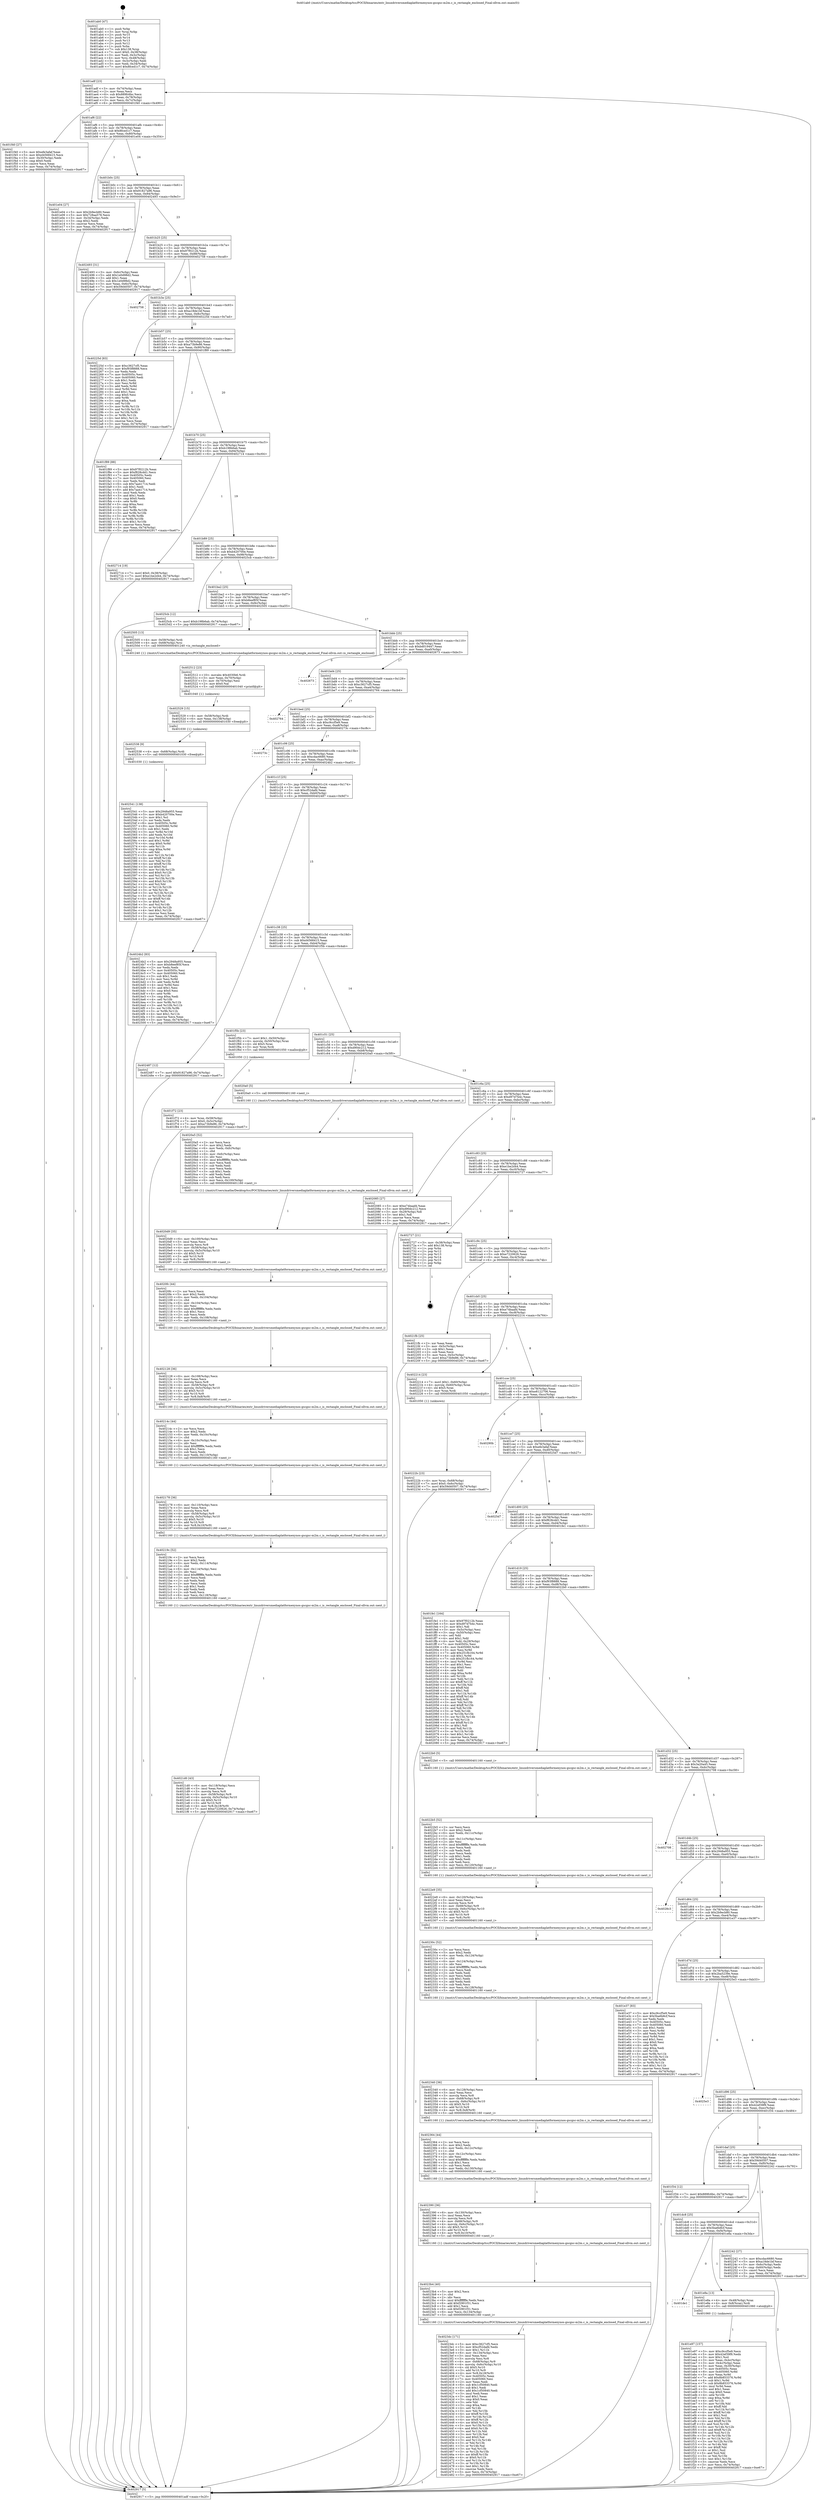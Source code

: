 digraph "0x401ab0" {
  label = "0x401ab0 (/mnt/c/Users/mathe/Desktop/tcc/POCII/binaries/extr_linuxdriversmediaplatformexynos-gscgsc-m2m.c_is_rectangle_enclosed_Final-ollvm.out::main(0))"
  labelloc = "t"
  node[shape=record]

  Entry [label="",width=0.3,height=0.3,shape=circle,fillcolor=black,style=filled]
  "0x401adf" [label="{
     0x401adf [23]\l
     | [instrs]\l
     &nbsp;&nbsp;0x401adf \<+3\>: mov -0x74(%rbp),%eax\l
     &nbsp;&nbsp;0x401ae2 \<+2\>: mov %eax,%ecx\l
     &nbsp;&nbsp;0x401ae4 \<+6\>: sub $0x889fc6bc,%ecx\l
     &nbsp;&nbsp;0x401aea \<+3\>: mov %eax,-0x78(%rbp)\l
     &nbsp;&nbsp;0x401aed \<+3\>: mov %ecx,-0x7c(%rbp)\l
     &nbsp;&nbsp;0x401af0 \<+6\>: je 0000000000401f40 \<main+0x490\>\l
  }"]
  "0x401f40" [label="{
     0x401f40 [27]\l
     | [instrs]\l
     &nbsp;&nbsp;0x401f40 \<+5\>: mov $0xefe3afaf,%eax\l
     &nbsp;&nbsp;0x401f45 \<+5\>: mov $0xd4568415,%ecx\l
     &nbsp;&nbsp;0x401f4a \<+3\>: mov -0x30(%rbp),%edx\l
     &nbsp;&nbsp;0x401f4d \<+3\>: cmp $0x0,%edx\l
     &nbsp;&nbsp;0x401f50 \<+3\>: cmove %ecx,%eax\l
     &nbsp;&nbsp;0x401f53 \<+3\>: mov %eax,-0x74(%rbp)\l
     &nbsp;&nbsp;0x401f56 \<+5\>: jmp 0000000000402917 \<main+0xe67\>\l
  }"]
  "0x401af6" [label="{
     0x401af6 [22]\l
     | [instrs]\l
     &nbsp;&nbsp;0x401af6 \<+5\>: jmp 0000000000401afb \<main+0x4b\>\l
     &nbsp;&nbsp;0x401afb \<+3\>: mov -0x78(%rbp),%eax\l
     &nbsp;&nbsp;0x401afe \<+5\>: sub $0x8fced1c7,%eax\l
     &nbsp;&nbsp;0x401b03 \<+3\>: mov %eax,-0x80(%rbp)\l
     &nbsp;&nbsp;0x401b06 \<+6\>: je 0000000000401e04 \<main+0x354\>\l
  }"]
  Exit [label="",width=0.3,height=0.3,shape=circle,fillcolor=black,style=filled,peripheries=2]
  "0x401e04" [label="{
     0x401e04 [27]\l
     | [instrs]\l
     &nbsp;&nbsp;0x401e04 \<+5\>: mov $0x2b9ecb80,%eax\l
     &nbsp;&nbsp;0x401e09 \<+5\>: mov $0x728aa578,%ecx\l
     &nbsp;&nbsp;0x401e0e \<+3\>: mov -0x34(%rbp),%edx\l
     &nbsp;&nbsp;0x401e11 \<+3\>: cmp $0x2,%edx\l
     &nbsp;&nbsp;0x401e14 \<+3\>: cmovne %ecx,%eax\l
     &nbsp;&nbsp;0x401e17 \<+3\>: mov %eax,-0x74(%rbp)\l
     &nbsp;&nbsp;0x401e1a \<+5\>: jmp 0000000000402917 \<main+0xe67\>\l
  }"]
  "0x401b0c" [label="{
     0x401b0c [25]\l
     | [instrs]\l
     &nbsp;&nbsp;0x401b0c \<+5\>: jmp 0000000000401b11 \<main+0x61\>\l
     &nbsp;&nbsp;0x401b11 \<+3\>: mov -0x78(%rbp),%eax\l
     &nbsp;&nbsp;0x401b14 \<+5\>: sub $0x91827a96,%eax\l
     &nbsp;&nbsp;0x401b19 \<+6\>: mov %eax,-0x84(%rbp)\l
     &nbsp;&nbsp;0x401b1f \<+6\>: je 0000000000402493 \<main+0x9e3\>\l
  }"]
  "0x402917" [label="{
     0x402917 [5]\l
     | [instrs]\l
     &nbsp;&nbsp;0x402917 \<+5\>: jmp 0000000000401adf \<main+0x2f\>\l
  }"]
  "0x401ab0" [label="{
     0x401ab0 [47]\l
     | [instrs]\l
     &nbsp;&nbsp;0x401ab0 \<+1\>: push %rbp\l
     &nbsp;&nbsp;0x401ab1 \<+3\>: mov %rsp,%rbp\l
     &nbsp;&nbsp;0x401ab4 \<+2\>: push %r15\l
     &nbsp;&nbsp;0x401ab6 \<+2\>: push %r14\l
     &nbsp;&nbsp;0x401ab8 \<+2\>: push %r13\l
     &nbsp;&nbsp;0x401aba \<+2\>: push %r12\l
     &nbsp;&nbsp;0x401abc \<+1\>: push %rbx\l
     &nbsp;&nbsp;0x401abd \<+7\>: sub $0x138,%rsp\l
     &nbsp;&nbsp;0x401ac4 \<+7\>: movl $0x0,-0x38(%rbp)\l
     &nbsp;&nbsp;0x401acb \<+3\>: mov %edi,-0x3c(%rbp)\l
     &nbsp;&nbsp;0x401ace \<+4\>: mov %rsi,-0x48(%rbp)\l
     &nbsp;&nbsp;0x401ad2 \<+3\>: mov -0x3c(%rbp),%edi\l
     &nbsp;&nbsp;0x401ad5 \<+3\>: mov %edi,-0x34(%rbp)\l
     &nbsp;&nbsp;0x401ad8 \<+7\>: movl $0x8fced1c7,-0x74(%rbp)\l
  }"]
  "0x402541" [label="{
     0x402541 [138]\l
     | [instrs]\l
     &nbsp;&nbsp;0x402541 \<+5\>: mov $0x2948a955,%eax\l
     &nbsp;&nbsp;0x402546 \<+5\>: mov $0xb420700e,%esi\l
     &nbsp;&nbsp;0x40254b \<+2\>: mov $0x1,%cl\l
     &nbsp;&nbsp;0x40254d \<+2\>: xor %edx,%edx\l
     &nbsp;&nbsp;0x40254f \<+8\>: mov 0x40505c,%r8d\l
     &nbsp;&nbsp;0x402557 \<+8\>: mov 0x405060,%r9d\l
     &nbsp;&nbsp;0x40255f \<+3\>: sub $0x1,%edx\l
     &nbsp;&nbsp;0x402562 \<+3\>: mov %r8d,%r10d\l
     &nbsp;&nbsp;0x402565 \<+3\>: add %edx,%r10d\l
     &nbsp;&nbsp;0x402568 \<+4\>: imul %r10d,%r8d\l
     &nbsp;&nbsp;0x40256c \<+4\>: and $0x1,%r8d\l
     &nbsp;&nbsp;0x402570 \<+4\>: cmp $0x0,%r8d\l
     &nbsp;&nbsp;0x402574 \<+4\>: sete %r11b\l
     &nbsp;&nbsp;0x402578 \<+4\>: cmp $0xa,%r9d\l
     &nbsp;&nbsp;0x40257c \<+3\>: setl %bl\l
     &nbsp;&nbsp;0x40257f \<+3\>: mov %r11b,%r14b\l
     &nbsp;&nbsp;0x402582 \<+4\>: xor $0xff,%r14b\l
     &nbsp;&nbsp;0x402586 \<+3\>: mov %bl,%r15b\l
     &nbsp;&nbsp;0x402589 \<+4\>: xor $0xff,%r15b\l
     &nbsp;&nbsp;0x40258d \<+3\>: xor $0x0,%cl\l
     &nbsp;&nbsp;0x402590 \<+3\>: mov %r14b,%r12b\l
     &nbsp;&nbsp;0x402593 \<+4\>: and $0x0,%r12b\l
     &nbsp;&nbsp;0x402597 \<+3\>: and %cl,%r11b\l
     &nbsp;&nbsp;0x40259a \<+3\>: mov %r15b,%r13b\l
     &nbsp;&nbsp;0x40259d \<+4\>: and $0x0,%r13b\l
     &nbsp;&nbsp;0x4025a1 \<+2\>: and %cl,%bl\l
     &nbsp;&nbsp;0x4025a3 \<+3\>: or %r11b,%r12b\l
     &nbsp;&nbsp;0x4025a6 \<+3\>: or %bl,%r13b\l
     &nbsp;&nbsp;0x4025a9 \<+3\>: xor %r13b,%r12b\l
     &nbsp;&nbsp;0x4025ac \<+3\>: or %r15b,%r14b\l
     &nbsp;&nbsp;0x4025af \<+4\>: xor $0xff,%r14b\l
     &nbsp;&nbsp;0x4025b3 \<+3\>: or $0x0,%cl\l
     &nbsp;&nbsp;0x4025b6 \<+3\>: and %cl,%r14b\l
     &nbsp;&nbsp;0x4025b9 \<+3\>: or %r14b,%r12b\l
     &nbsp;&nbsp;0x4025bc \<+4\>: test $0x1,%r12b\l
     &nbsp;&nbsp;0x4025c0 \<+3\>: cmovne %esi,%eax\l
     &nbsp;&nbsp;0x4025c3 \<+3\>: mov %eax,-0x74(%rbp)\l
     &nbsp;&nbsp;0x4025c6 \<+5\>: jmp 0000000000402917 \<main+0xe67\>\l
  }"]
  "0x402493" [label="{
     0x402493 [31]\l
     | [instrs]\l
     &nbsp;&nbsp;0x402493 \<+3\>: mov -0x6c(%rbp),%eax\l
     &nbsp;&nbsp;0x402496 \<+5\>: add $0x1e0d98d2,%eax\l
     &nbsp;&nbsp;0x40249b \<+3\>: add $0x1,%eax\l
     &nbsp;&nbsp;0x40249e \<+5\>: sub $0x1e0d98d2,%eax\l
     &nbsp;&nbsp;0x4024a3 \<+3\>: mov %eax,-0x6c(%rbp)\l
     &nbsp;&nbsp;0x4024a6 \<+7\>: movl $0x59d40507,-0x74(%rbp)\l
     &nbsp;&nbsp;0x4024ad \<+5\>: jmp 0000000000402917 \<main+0xe67\>\l
  }"]
  "0x401b25" [label="{
     0x401b25 [25]\l
     | [instrs]\l
     &nbsp;&nbsp;0x401b25 \<+5\>: jmp 0000000000401b2a \<main+0x7a\>\l
     &nbsp;&nbsp;0x401b2a \<+3\>: mov -0x78(%rbp),%eax\l
     &nbsp;&nbsp;0x401b2d \<+5\>: sub $0x97f0212b,%eax\l
     &nbsp;&nbsp;0x401b32 \<+6\>: mov %eax,-0x88(%rbp)\l
     &nbsp;&nbsp;0x401b38 \<+6\>: je 0000000000402758 \<main+0xca8\>\l
  }"]
  "0x402538" [label="{
     0x402538 [9]\l
     | [instrs]\l
     &nbsp;&nbsp;0x402538 \<+4\>: mov -0x68(%rbp),%rdi\l
     &nbsp;&nbsp;0x40253c \<+5\>: call 0000000000401030 \<free@plt\>\l
     | [calls]\l
     &nbsp;&nbsp;0x401030 \{1\} (unknown)\l
  }"]
  "0x402758" [label="{
     0x402758\l
  }", style=dashed]
  "0x401b3e" [label="{
     0x401b3e [25]\l
     | [instrs]\l
     &nbsp;&nbsp;0x401b3e \<+5\>: jmp 0000000000401b43 \<main+0x93\>\l
     &nbsp;&nbsp;0x401b43 \<+3\>: mov -0x78(%rbp),%eax\l
     &nbsp;&nbsp;0x401b46 \<+5\>: sub $0xa18de1bf,%eax\l
     &nbsp;&nbsp;0x401b4b \<+6\>: mov %eax,-0x8c(%rbp)\l
     &nbsp;&nbsp;0x401b51 \<+6\>: je 000000000040225d \<main+0x7ad\>\l
  }"]
  "0x402529" [label="{
     0x402529 [15]\l
     | [instrs]\l
     &nbsp;&nbsp;0x402529 \<+4\>: mov -0x58(%rbp),%rdi\l
     &nbsp;&nbsp;0x40252d \<+6\>: mov %eax,-0x138(%rbp)\l
     &nbsp;&nbsp;0x402533 \<+5\>: call 0000000000401030 \<free@plt\>\l
     | [calls]\l
     &nbsp;&nbsp;0x401030 \{1\} (unknown)\l
  }"]
  "0x40225d" [label="{
     0x40225d [83]\l
     | [instrs]\l
     &nbsp;&nbsp;0x40225d \<+5\>: mov $0xc3627cf5,%eax\l
     &nbsp;&nbsp;0x402262 \<+5\>: mov $0xf93f8888,%ecx\l
     &nbsp;&nbsp;0x402267 \<+2\>: xor %edx,%edx\l
     &nbsp;&nbsp;0x402269 \<+7\>: mov 0x40505c,%esi\l
     &nbsp;&nbsp;0x402270 \<+7\>: mov 0x405060,%edi\l
     &nbsp;&nbsp;0x402277 \<+3\>: sub $0x1,%edx\l
     &nbsp;&nbsp;0x40227a \<+3\>: mov %esi,%r8d\l
     &nbsp;&nbsp;0x40227d \<+3\>: add %edx,%r8d\l
     &nbsp;&nbsp;0x402280 \<+4\>: imul %r8d,%esi\l
     &nbsp;&nbsp;0x402284 \<+3\>: and $0x1,%esi\l
     &nbsp;&nbsp;0x402287 \<+3\>: cmp $0x0,%esi\l
     &nbsp;&nbsp;0x40228a \<+4\>: sete %r9b\l
     &nbsp;&nbsp;0x40228e \<+3\>: cmp $0xa,%edi\l
     &nbsp;&nbsp;0x402291 \<+4\>: setl %r10b\l
     &nbsp;&nbsp;0x402295 \<+3\>: mov %r9b,%r11b\l
     &nbsp;&nbsp;0x402298 \<+3\>: and %r10b,%r11b\l
     &nbsp;&nbsp;0x40229b \<+3\>: xor %r10b,%r9b\l
     &nbsp;&nbsp;0x40229e \<+3\>: or %r9b,%r11b\l
     &nbsp;&nbsp;0x4022a1 \<+4\>: test $0x1,%r11b\l
     &nbsp;&nbsp;0x4022a5 \<+3\>: cmovne %ecx,%eax\l
     &nbsp;&nbsp;0x4022a8 \<+3\>: mov %eax,-0x74(%rbp)\l
     &nbsp;&nbsp;0x4022ab \<+5\>: jmp 0000000000402917 \<main+0xe67\>\l
  }"]
  "0x401b57" [label="{
     0x401b57 [25]\l
     | [instrs]\l
     &nbsp;&nbsp;0x401b57 \<+5\>: jmp 0000000000401b5c \<main+0xac\>\l
     &nbsp;&nbsp;0x401b5c \<+3\>: mov -0x78(%rbp),%eax\l
     &nbsp;&nbsp;0x401b5f \<+5\>: sub $0xa73b9e86,%eax\l
     &nbsp;&nbsp;0x401b64 \<+6\>: mov %eax,-0x90(%rbp)\l
     &nbsp;&nbsp;0x401b6a \<+6\>: je 0000000000401f89 \<main+0x4d9\>\l
  }"]
  "0x402512" [label="{
     0x402512 [23]\l
     | [instrs]\l
     &nbsp;&nbsp;0x402512 \<+10\>: movabs $0x4030b6,%rdi\l
     &nbsp;&nbsp;0x40251c \<+3\>: mov %eax,-0x70(%rbp)\l
     &nbsp;&nbsp;0x40251f \<+3\>: mov -0x70(%rbp),%esi\l
     &nbsp;&nbsp;0x402522 \<+2\>: mov $0x0,%al\l
     &nbsp;&nbsp;0x402524 \<+5\>: call 0000000000401040 \<printf@plt\>\l
     | [calls]\l
     &nbsp;&nbsp;0x401040 \{1\} (unknown)\l
  }"]
  "0x401f89" [label="{
     0x401f89 [88]\l
     | [instrs]\l
     &nbsp;&nbsp;0x401f89 \<+5\>: mov $0x97f0212b,%eax\l
     &nbsp;&nbsp;0x401f8e \<+5\>: mov $0xf828cdd1,%ecx\l
     &nbsp;&nbsp;0x401f93 \<+7\>: mov 0x40505c,%edx\l
     &nbsp;&nbsp;0x401f9a \<+7\>: mov 0x405060,%esi\l
     &nbsp;&nbsp;0x401fa1 \<+2\>: mov %edx,%edi\l
     &nbsp;&nbsp;0x401fa3 \<+6\>: sub $0x7aa41714,%edi\l
     &nbsp;&nbsp;0x401fa9 \<+3\>: sub $0x1,%edi\l
     &nbsp;&nbsp;0x401fac \<+6\>: add $0x7aa41714,%edi\l
     &nbsp;&nbsp;0x401fb2 \<+3\>: imul %edi,%edx\l
     &nbsp;&nbsp;0x401fb5 \<+3\>: and $0x1,%edx\l
     &nbsp;&nbsp;0x401fb8 \<+3\>: cmp $0x0,%edx\l
     &nbsp;&nbsp;0x401fbb \<+4\>: sete %r8b\l
     &nbsp;&nbsp;0x401fbf \<+3\>: cmp $0xa,%esi\l
     &nbsp;&nbsp;0x401fc2 \<+4\>: setl %r9b\l
     &nbsp;&nbsp;0x401fc6 \<+3\>: mov %r8b,%r10b\l
     &nbsp;&nbsp;0x401fc9 \<+3\>: and %r9b,%r10b\l
     &nbsp;&nbsp;0x401fcc \<+3\>: xor %r9b,%r8b\l
     &nbsp;&nbsp;0x401fcf \<+3\>: or %r8b,%r10b\l
     &nbsp;&nbsp;0x401fd2 \<+4\>: test $0x1,%r10b\l
     &nbsp;&nbsp;0x401fd6 \<+3\>: cmovne %ecx,%eax\l
     &nbsp;&nbsp;0x401fd9 \<+3\>: mov %eax,-0x74(%rbp)\l
     &nbsp;&nbsp;0x401fdc \<+5\>: jmp 0000000000402917 \<main+0xe67\>\l
  }"]
  "0x401b70" [label="{
     0x401b70 [25]\l
     | [instrs]\l
     &nbsp;&nbsp;0x401b70 \<+5\>: jmp 0000000000401b75 \<main+0xc5\>\l
     &nbsp;&nbsp;0x401b75 \<+3\>: mov -0x78(%rbp),%eax\l
     &nbsp;&nbsp;0x401b78 \<+5\>: sub $0xb198b6ab,%eax\l
     &nbsp;&nbsp;0x401b7d \<+6\>: mov %eax,-0x94(%rbp)\l
     &nbsp;&nbsp;0x401b83 \<+6\>: je 0000000000402714 \<main+0xc64\>\l
  }"]
  "0x4023dc" [label="{
     0x4023dc [171]\l
     | [instrs]\l
     &nbsp;&nbsp;0x4023dc \<+5\>: mov $0xc3627cf5,%ecx\l
     &nbsp;&nbsp;0x4023e1 \<+5\>: mov $0xcf52dafd,%edx\l
     &nbsp;&nbsp;0x4023e6 \<+3\>: mov $0x1,%r11b\l
     &nbsp;&nbsp;0x4023e9 \<+6\>: mov -0x134(%rbp),%esi\l
     &nbsp;&nbsp;0x4023ef \<+3\>: imul %eax,%esi\l
     &nbsp;&nbsp;0x4023f2 \<+3\>: movslq %esi,%r8\l
     &nbsp;&nbsp;0x4023f5 \<+4\>: mov -0x68(%rbp),%r9\l
     &nbsp;&nbsp;0x4023f9 \<+4\>: movslq -0x6c(%rbp),%r10\l
     &nbsp;&nbsp;0x4023fd \<+4\>: shl $0x5,%r10\l
     &nbsp;&nbsp;0x402401 \<+3\>: add %r10,%r9\l
     &nbsp;&nbsp;0x402404 \<+4\>: mov %r8,0x18(%r9)\l
     &nbsp;&nbsp;0x402408 \<+7\>: mov 0x40505c,%eax\l
     &nbsp;&nbsp;0x40240f \<+7\>: mov 0x405060,%esi\l
     &nbsp;&nbsp;0x402416 \<+2\>: mov %eax,%edi\l
     &nbsp;&nbsp;0x402418 \<+6\>: sub $0x1cf50840,%edi\l
     &nbsp;&nbsp;0x40241e \<+3\>: sub $0x1,%edi\l
     &nbsp;&nbsp;0x402421 \<+6\>: add $0x1cf50840,%edi\l
     &nbsp;&nbsp;0x402427 \<+3\>: imul %edi,%eax\l
     &nbsp;&nbsp;0x40242a \<+3\>: and $0x1,%eax\l
     &nbsp;&nbsp;0x40242d \<+3\>: cmp $0x0,%eax\l
     &nbsp;&nbsp;0x402430 \<+3\>: sete %bl\l
     &nbsp;&nbsp;0x402433 \<+3\>: cmp $0xa,%esi\l
     &nbsp;&nbsp;0x402436 \<+4\>: setl %r14b\l
     &nbsp;&nbsp;0x40243a \<+3\>: mov %bl,%r15b\l
     &nbsp;&nbsp;0x40243d \<+4\>: xor $0xff,%r15b\l
     &nbsp;&nbsp;0x402441 \<+3\>: mov %r14b,%r12b\l
     &nbsp;&nbsp;0x402444 \<+4\>: xor $0xff,%r12b\l
     &nbsp;&nbsp;0x402448 \<+4\>: xor $0x0,%r11b\l
     &nbsp;&nbsp;0x40244c \<+3\>: mov %r15b,%r13b\l
     &nbsp;&nbsp;0x40244f \<+4\>: and $0x0,%r13b\l
     &nbsp;&nbsp;0x402453 \<+3\>: and %r11b,%bl\l
     &nbsp;&nbsp;0x402456 \<+3\>: mov %r12b,%al\l
     &nbsp;&nbsp;0x402459 \<+2\>: and $0x0,%al\l
     &nbsp;&nbsp;0x40245b \<+3\>: and %r11b,%r14b\l
     &nbsp;&nbsp;0x40245e \<+3\>: or %bl,%r13b\l
     &nbsp;&nbsp;0x402461 \<+3\>: or %r14b,%al\l
     &nbsp;&nbsp;0x402464 \<+3\>: xor %al,%r13b\l
     &nbsp;&nbsp;0x402467 \<+3\>: or %r12b,%r15b\l
     &nbsp;&nbsp;0x40246a \<+4\>: xor $0xff,%r15b\l
     &nbsp;&nbsp;0x40246e \<+4\>: or $0x0,%r11b\l
     &nbsp;&nbsp;0x402472 \<+3\>: and %r11b,%r15b\l
     &nbsp;&nbsp;0x402475 \<+3\>: or %r15b,%r13b\l
     &nbsp;&nbsp;0x402478 \<+4\>: test $0x1,%r13b\l
     &nbsp;&nbsp;0x40247c \<+3\>: cmovne %edx,%ecx\l
     &nbsp;&nbsp;0x40247f \<+3\>: mov %ecx,-0x74(%rbp)\l
     &nbsp;&nbsp;0x402482 \<+5\>: jmp 0000000000402917 \<main+0xe67\>\l
  }"]
  "0x402714" [label="{
     0x402714 [19]\l
     | [instrs]\l
     &nbsp;&nbsp;0x402714 \<+7\>: movl $0x0,-0x38(%rbp)\l
     &nbsp;&nbsp;0x40271b \<+7\>: movl $0xe1be2d44,-0x74(%rbp)\l
     &nbsp;&nbsp;0x402722 \<+5\>: jmp 0000000000402917 \<main+0xe67\>\l
  }"]
  "0x401b89" [label="{
     0x401b89 [25]\l
     | [instrs]\l
     &nbsp;&nbsp;0x401b89 \<+5\>: jmp 0000000000401b8e \<main+0xde\>\l
     &nbsp;&nbsp;0x401b8e \<+3\>: mov -0x78(%rbp),%eax\l
     &nbsp;&nbsp;0x401b91 \<+5\>: sub $0xb420700e,%eax\l
     &nbsp;&nbsp;0x401b96 \<+6\>: mov %eax,-0x98(%rbp)\l
     &nbsp;&nbsp;0x401b9c \<+6\>: je 00000000004025cb \<main+0xb1b\>\l
  }"]
  "0x4023b4" [label="{
     0x4023b4 [40]\l
     | [instrs]\l
     &nbsp;&nbsp;0x4023b4 \<+5\>: mov $0x2,%ecx\l
     &nbsp;&nbsp;0x4023b9 \<+1\>: cltd\l
     &nbsp;&nbsp;0x4023ba \<+2\>: idiv %ecx\l
     &nbsp;&nbsp;0x4023bc \<+6\>: imul $0xfffffffe,%edx,%ecx\l
     &nbsp;&nbsp;0x4023c2 \<+6\>: add $0xf2901f31,%ecx\l
     &nbsp;&nbsp;0x4023c8 \<+3\>: add $0x1,%ecx\l
     &nbsp;&nbsp;0x4023cb \<+6\>: sub $0xf2901f31,%ecx\l
     &nbsp;&nbsp;0x4023d1 \<+6\>: mov %ecx,-0x134(%rbp)\l
     &nbsp;&nbsp;0x4023d7 \<+5\>: call 0000000000401160 \<next_i\>\l
     | [calls]\l
     &nbsp;&nbsp;0x401160 \{1\} (/mnt/c/Users/mathe/Desktop/tcc/POCII/binaries/extr_linuxdriversmediaplatformexynos-gscgsc-m2m.c_is_rectangle_enclosed_Final-ollvm.out::next_i)\l
  }"]
  "0x4025cb" [label="{
     0x4025cb [12]\l
     | [instrs]\l
     &nbsp;&nbsp;0x4025cb \<+7\>: movl $0xb198b6ab,-0x74(%rbp)\l
     &nbsp;&nbsp;0x4025d2 \<+5\>: jmp 0000000000402917 \<main+0xe67\>\l
  }"]
  "0x401ba2" [label="{
     0x401ba2 [25]\l
     | [instrs]\l
     &nbsp;&nbsp;0x401ba2 \<+5\>: jmp 0000000000401ba7 \<main+0xf7\>\l
     &nbsp;&nbsp;0x401ba7 \<+3\>: mov -0x78(%rbp),%eax\l
     &nbsp;&nbsp;0x401baa \<+5\>: sub $0xb8eef85f,%eax\l
     &nbsp;&nbsp;0x401baf \<+6\>: mov %eax,-0x9c(%rbp)\l
     &nbsp;&nbsp;0x401bb5 \<+6\>: je 0000000000402505 \<main+0xa55\>\l
  }"]
  "0x402390" [label="{
     0x402390 [36]\l
     | [instrs]\l
     &nbsp;&nbsp;0x402390 \<+6\>: mov -0x130(%rbp),%ecx\l
     &nbsp;&nbsp;0x402396 \<+3\>: imul %eax,%ecx\l
     &nbsp;&nbsp;0x402399 \<+3\>: movslq %ecx,%r8\l
     &nbsp;&nbsp;0x40239c \<+4\>: mov -0x68(%rbp),%r9\l
     &nbsp;&nbsp;0x4023a0 \<+4\>: movslq -0x6c(%rbp),%r10\l
     &nbsp;&nbsp;0x4023a4 \<+4\>: shl $0x5,%r10\l
     &nbsp;&nbsp;0x4023a8 \<+3\>: add %r10,%r9\l
     &nbsp;&nbsp;0x4023ab \<+4\>: mov %r8,0x10(%r9)\l
     &nbsp;&nbsp;0x4023af \<+5\>: call 0000000000401160 \<next_i\>\l
     | [calls]\l
     &nbsp;&nbsp;0x401160 \{1\} (/mnt/c/Users/mathe/Desktop/tcc/POCII/binaries/extr_linuxdriversmediaplatformexynos-gscgsc-m2m.c_is_rectangle_enclosed_Final-ollvm.out::next_i)\l
  }"]
  "0x402505" [label="{
     0x402505 [13]\l
     | [instrs]\l
     &nbsp;&nbsp;0x402505 \<+4\>: mov -0x58(%rbp),%rdi\l
     &nbsp;&nbsp;0x402509 \<+4\>: mov -0x68(%rbp),%rsi\l
     &nbsp;&nbsp;0x40250d \<+5\>: call 0000000000401240 \<is_rectangle_enclosed\>\l
     | [calls]\l
     &nbsp;&nbsp;0x401240 \{1\} (/mnt/c/Users/mathe/Desktop/tcc/POCII/binaries/extr_linuxdriversmediaplatformexynos-gscgsc-m2m.c_is_rectangle_enclosed_Final-ollvm.out::is_rectangle_enclosed)\l
  }"]
  "0x401bbb" [label="{
     0x401bbb [25]\l
     | [instrs]\l
     &nbsp;&nbsp;0x401bbb \<+5\>: jmp 0000000000401bc0 \<main+0x110\>\l
     &nbsp;&nbsp;0x401bc0 \<+3\>: mov -0x78(%rbp),%eax\l
     &nbsp;&nbsp;0x401bc3 \<+5\>: sub $0xbd019447,%eax\l
     &nbsp;&nbsp;0x401bc8 \<+6\>: mov %eax,-0xa0(%rbp)\l
     &nbsp;&nbsp;0x401bce \<+6\>: je 0000000000402673 \<main+0xbc3\>\l
  }"]
  "0x402364" [label="{
     0x402364 [44]\l
     | [instrs]\l
     &nbsp;&nbsp;0x402364 \<+2\>: xor %ecx,%ecx\l
     &nbsp;&nbsp;0x402366 \<+5\>: mov $0x2,%edx\l
     &nbsp;&nbsp;0x40236b \<+6\>: mov %edx,-0x12c(%rbp)\l
     &nbsp;&nbsp;0x402371 \<+1\>: cltd\l
     &nbsp;&nbsp;0x402372 \<+6\>: mov -0x12c(%rbp),%esi\l
     &nbsp;&nbsp;0x402378 \<+2\>: idiv %esi\l
     &nbsp;&nbsp;0x40237a \<+6\>: imul $0xfffffffe,%edx,%edx\l
     &nbsp;&nbsp;0x402380 \<+3\>: sub $0x1,%ecx\l
     &nbsp;&nbsp;0x402383 \<+2\>: sub %ecx,%edx\l
     &nbsp;&nbsp;0x402385 \<+6\>: mov %edx,-0x130(%rbp)\l
     &nbsp;&nbsp;0x40238b \<+5\>: call 0000000000401160 \<next_i\>\l
     | [calls]\l
     &nbsp;&nbsp;0x401160 \{1\} (/mnt/c/Users/mathe/Desktop/tcc/POCII/binaries/extr_linuxdriversmediaplatformexynos-gscgsc-m2m.c_is_rectangle_enclosed_Final-ollvm.out::next_i)\l
  }"]
  "0x402673" [label="{
     0x402673\l
  }", style=dashed]
  "0x401bd4" [label="{
     0x401bd4 [25]\l
     | [instrs]\l
     &nbsp;&nbsp;0x401bd4 \<+5\>: jmp 0000000000401bd9 \<main+0x129\>\l
     &nbsp;&nbsp;0x401bd9 \<+3\>: mov -0x78(%rbp),%eax\l
     &nbsp;&nbsp;0x401bdc \<+5\>: sub $0xc3627cf5,%eax\l
     &nbsp;&nbsp;0x401be1 \<+6\>: mov %eax,-0xa4(%rbp)\l
     &nbsp;&nbsp;0x401be7 \<+6\>: je 0000000000402764 \<main+0xcb4\>\l
  }"]
  "0x402340" [label="{
     0x402340 [36]\l
     | [instrs]\l
     &nbsp;&nbsp;0x402340 \<+6\>: mov -0x128(%rbp),%ecx\l
     &nbsp;&nbsp;0x402346 \<+3\>: imul %eax,%ecx\l
     &nbsp;&nbsp;0x402349 \<+3\>: movslq %ecx,%r8\l
     &nbsp;&nbsp;0x40234c \<+4\>: mov -0x68(%rbp),%r9\l
     &nbsp;&nbsp;0x402350 \<+4\>: movslq -0x6c(%rbp),%r10\l
     &nbsp;&nbsp;0x402354 \<+4\>: shl $0x5,%r10\l
     &nbsp;&nbsp;0x402358 \<+3\>: add %r10,%r9\l
     &nbsp;&nbsp;0x40235b \<+4\>: mov %r8,0x8(%r9)\l
     &nbsp;&nbsp;0x40235f \<+5\>: call 0000000000401160 \<next_i\>\l
     | [calls]\l
     &nbsp;&nbsp;0x401160 \{1\} (/mnt/c/Users/mathe/Desktop/tcc/POCII/binaries/extr_linuxdriversmediaplatformexynos-gscgsc-m2m.c_is_rectangle_enclosed_Final-ollvm.out::next_i)\l
  }"]
  "0x402764" [label="{
     0x402764\l
  }", style=dashed]
  "0x401bed" [label="{
     0x401bed [25]\l
     | [instrs]\l
     &nbsp;&nbsp;0x401bed \<+5\>: jmp 0000000000401bf2 \<main+0x142\>\l
     &nbsp;&nbsp;0x401bf2 \<+3\>: mov -0x78(%rbp),%eax\l
     &nbsp;&nbsp;0x401bf5 \<+5\>: sub $0xc9ccf5e9,%eax\l
     &nbsp;&nbsp;0x401bfa \<+6\>: mov %eax,-0xa8(%rbp)\l
     &nbsp;&nbsp;0x401c00 \<+6\>: je 000000000040273c \<main+0xc8c\>\l
  }"]
  "0x40230c" [label="{
     0x40230c [52]\l
     | [instrs]\l
     &nbsp;&nbsp;0x40230c \<+2\>: xor %ecx,%ecx\l
     &nbsp;&nbsp;0x40230e \<+5\>: mov $0x2,%edx\l
     &nbsp;&nbsp;0x402313 \<+6\>: mov %edx,-0x124(%rbp)\l
     &nbsp;&nbsp;0x402319 \<+1\>: cltd\l
     &nbsp;&nbsp;0x40231a \<+6\>: mov -0x124(%rbp),%esi\l
     &nbsp;&nbsp;0x402320 \<+2\>: idiv %esi\l
     &nbsp;&nbsp;0x402322 \<+6\>: imul $0xfffffffe,%edx,%edx\l
     &nbsp;&nbsp;0x402328 \<+2\>: mov %ecx,%edi\l
     &nbsp;&nbsp;0x40232a \<+2\>: sub %edx,%edi\l
     &nbsp;&nbsp;0x40232c \<+2\>: mov %ecx,%edx\l
     &nbsp;&nbsp;0x40232e \<+3\>: sub $0x1,%edx\l
     &nbsp;&nbsp;0x402331 \<+2\>: add %edx,%edi\l
     &nbsp;&nbsp;0x402333 \<+2\>: sub %edi,%ecx\l
     &nbsp;&nbsp;0x402335 \<+6\>: mov %ecx,-0x128(%rbp)\l
     &nbsp;&nbsp;0x40233b \<+5\>: call 0000000000401160 \<next_i\>\l
     | [calls]\l
     &nbsp;&nbsp;0x401160 \{1\} (/mnt/c/Users/mathe/Desktop/tcc/POCII/binaries/extr_linuxdriversmediaplatformexynos-gscgsc-m2m.c_is_rectangle_enclosed_Final-ollvm.out::next_i)\l
  }"]
  "0x40273c" [label="{
     0x40273c\l
  }", style=dashed]
  "0x401c06" [label="{
     0x401c06 [25]\l
     | [instrs]\l
     &nbsp;&nbsp;0x401c06 \<+5\>: jmp 0000000000401c0b \<main+0x15b\>\l
     &nbsp;&nbsp;0x401c0b \<+3\>: mov -0x78(%rbp),%eax\l
     &nbsp;&nbsp;0x401c0e \<+5\>: sub $0xcdac6680,%eax\l
     &nbsp;&nbsp;0x401c13 \<+6\>: mov %eax,-0xac(%rbp)\l
     &nbsp;&nbsp;0x401c19 \<+6\>: je 00000000004024b2 \<main+0xa02\>\l
  }"]
  "0x4022e9" [label="{
     0x4022e9 [35]\l
     | [instrs]\l
     &nbsp;&nbsp;0x4022e9 \<+6\>: mov -0x120(%rbp),%ecx\l
     &nbsp;&nbsp;0x4022ef \<+3\>: imul %eax,%ecx\l
     &nbsp;&nbsp;0x4022f2 \<+3\>: movslq %ecx,%r8\l
     &nbsp;&nbsp;0x4022f5 \<+4\>: mov -0x68(%rbp),%r9\l
     &nbsp;&nbsp;0x4022f9 \<+4\>: movslq -0x6c(%rbp),%r10\l
     &nbsp;&nbsp;0x4022fd \<+4\>: shl $0x5,%r10\l
     &nbsp;&nbsp;0x402301 \<+3\>: add %r10,%r9\l
     &nbsp;&nbsp;0x402304 \<+3\>: mov %r8,(%r9)\l
     &nbsp;&nbsp;0x402307 \<+5\>: call 0000000000401160 \<next_i\>\l
     | [calls]\l
     &nbsp;&nbsp;0x401160 \{1\} (/mnt/c/Users/mathe/Desktop/tcc/POCII/binaries/extr_linuxdriversmediaplatformexynos-gscgsc-m2m.c_is_rectangle_enclosed_Final-ollvm.out::next_i)\l
  }"]
  "0x4024b2" [label="{
     0x4024b2 [83]\l
     | [instrs]\l
     &nbsp;&nbsp;0x4024b2 \<+5\>: mov $0x2948a955,%eax\l
     &nbsp;&nbsp;0x4024b7 \<+5\>: mov $0xb8eef85f,%ecx\l
     &nbsp;&nbsp;0x4024bc \<+2\>: xor %edx,%edx\l
     &nbsp;&nbsp;0x4024be \<+7\>: mov 0x40505c,%esi\l
     &nbsp;&nbsp;0x4024c5 \<+7\>: mov 0x405060,%edi\l
     &nbsp;&nbsp;0x4024cc \<+3\>: sub $0x1,%edx\l
     &nbsp;&nbsp;0x4024cf \<+3\>: mov %esi,%r8d\l
     &nbsp;&nbsp;0x4024d2 \<+3\>: add %edx,%r8d\l
     &nbsp;&nbsp;0x4024d5 \<+4\>: imul %r8d,%esi\l
     &nbsp;&nbsp;0x4024d9 \<+3\>: and $0x1,%esi\l
     &nbsp;&nbsp;0x4024dc \<+3\>: cmp $0x0,%esi\l
     &nbsp;&nbsp;0x4024df \<+4\>: sete %r9b\l
     &nbsp;&nbsp;0x4024e3 \<+3\>: cmp $0xa,%edi\l
     &nbsp;&nbsp;0x4024e6 \<+4\>: setl %r10b\l
     &nbsp;&nbsp;0x4024ea \<+3\>: mov %r9b,%r11b\l
     &nbsp;&nbsp;0x4024ed \<+3\>: and %r10b,%r11b\l
     &nbsp;&nbsp;0x4024f0 \<+3\>: xor %r10b,%r9b\l
     &nbsp;&nbsp;0x4024f3 \<+3\>: or %r9b,%r11b\l
     &nbsp;&nbsp;0x4024f6 \<+4\>: test $0x1,%r11b\l
     &nbsp;&nbsp;0x4024fa \<+3\>: cmovne %ecx,%eax\l
     &nbsp;&nbsp;0x4024fd \<+3\>: mov %eax,-0x74(%rbp)\l
     &nbsp;&nbsp;0x402500 \<+5\>: jmp 0000000000402917 \<main+0xe67\>\l
  }"]
  "0x401c1f" [label="{
     0x401c1f [25]\l
     | [instrs]\l
     &nbsp;&nbsp;0x401c1f \<+5\>: jmp 0000000000401c24 \<main+0x174\>\l
     &nbsp;&nbsp;0x401c24 \<+3\>: mov -0x78(%rbp),%eax\l
     &nbsp;&nbsp;0x401c27 \<+5\>: sub $0xcf52dafd,%eax\l
     &nbsp;&nbsp;0x401c2c \<+6\>: mov %eax,-0xb0(%rbp)\l
     &nbsp;&nbsp;0x401c32 \<+6\>: je 0000000000402487 \<main+0x9d7\>\l
  }"]
  "0x4022b5" [label="{
     0x4022b5 [52]\l
     | [instrs]\l
     &nbsp;&nbsp;0x4022b5 \<+2\>: xor %ecx,%ecx\l
     &nbsp;&nbsp;0x4022b7 \<+5\>: mov $0x2,%edx\l
     &nbsp;&nbsp;0x4022bc \<+6\>: mov %edx,-0x11c(%rbp)\l
     &nbsp;&nbsp;0x4022c2 \<+1\>: cltd\l
     &nbsp;&nbsp;0x4022c3 \<+6\>: mov -0x11c(%rbp),%esi\l
     &nbsp;&nbsp;0x4022c9 \<+2\>: idiv %esi\l
     &nbsp;&nbsp;0x4022cb \<+6\>: imul $0xfffffffe,%edx,%edx\l
     &nbsp;&nbsp;0x4022d1 \<+2\>: mov %ecx,%edi\l
     &nbsp;&nbsp;0x4022d3 \<+2\>: sub %edx,%edi\l
     &nbsp;&nbsp;0x4022d5 \<+2\>: mov %ecx,%edx\l
     &nbsp;&nbsp;0x4022d7 \<+3\>: sub $0x1,%edx\l
     &nbsp;&nbsp;0x4022da \<+2\>: add %edx,%edi\l
     &nbsp;&nbsp;0x4022dc \<+2\>: sub %edi,%ecx\l
     &nbsp;&nbsp;0x4022de \<+6\>: mov %ecx,-0x120(%rbp)\l
     &nbsp;&nbsp;0x4022e4 \<+5\>: call 0000000000401160 \<next_i\>\l
     | [calls]\l
     &nbsp;&nbsp;0x401160 \{1\} (/mnt/c/Users/mathe/Desktop/tcc/POCII/binaries/extr_linuxdriversmediaplatformexynos-gscgsc-m2m.c_is_rectangle_enclosed_Final-ollvm.out::next_i)\l
  }"]
  "0x402487" [label="{
     0x402487 [12]\l
     | [instrs]\l
     &nbsp;&nbsp;0x402487 \<+7\>: movl $0x91827a96,-0x74(%rbp)\l
     &nbsp;&nbsp;0x40248e \<+5\>: jmp 0000000000402917 \<main+0xe67\>\l
  }"]
  "0x401c38" [label="{
     0x401c38 [25]\l
     | [instrs]\l
     &nbsp;&nbsp;0x401c38 \<+5\>: jmp 0000000000401c3d \<main+0x18d\>\l
     &nbsp;&nbsp;0x401c3d \<+3\>: mov -0x78(%rbp),%eax\l
     &nbsp;&nbsp;0x401c40 \<+5\>: sub $0xd4568415,%eax\l
     &nbsp;&nbsp;0x401c45 \<+6\>: mov %eax,-0xb4(%rbp)\l
     &nbsp;&nbsp;0x401c4b \<+6\>: je 0000000000401f5b \<main+0x4ab\>\l
  }"]
  "0x40222b" [label="{
     0x40222b [23]\l
     | [instrs]\l
     &nbsp;&nbsp;0x40222b \<+4\>: mov %rax,-0x68(%rbp)\l
     &nbsp;&nbsp;0x40222f \<+7\>: movl $0x0,-0x6c(%rbp)\l
     &nbsp;&nbsp;0x402236 \<+7\>: movl $0x59d40507,-0x74(%rbp)\l
     &nbsp;&nbsp;0x40223d \<+5\>: jmp 0000000000402917 \<main+0xe67\>\l
  }"]
  "0x401f5b" [label="{
     0x401f5b [23]\l
     | [instrs]\l
     &nbsp;&nbsp;0x401f5b \<+7\>: movl $0x1,-0x50(%rbp)\l
     &nbsp;&nbsp;0x401f62 \<+4\>: movslq -0x50(%rbp),%rax\l
     &nbsp;&nbsp;0x401f66 \<+4\>: shl $0x5,%rax\l
     &nbsp;&nbsp;0x401f6a \<+3\>: mov %rax,%rdi\l
     &nbsp;&nbsp;0x401f6d \<+5\>: call 0000000000401050 \<malloc@plt\>\l
     | [calls]\l
     &nbsp;&nbsp;0x401050 \{1\} (unknown)\l
  }"]
  "0x401c51" [label="{
     0x401c51 [25]\l
     | [instrs]\l
     &nbsp;&nbsp;0x401c51 \<+5\>: jmp 0000000000401c56 \<main+0x1a6\>\l
     &nbsp;&nbsp;0x401c56 \<+3\>: mov -0x78(%rbp),%eax\l
     &nbsp;&nbsp;0x401c59 \<+5\>: sub $0xd90dc212,%eax\l
     &nbsp;&nbsp;0x401c5e \<+6\>: mov %eax,-0xb8(%rbp)\l
     &nbsp;&nbsp;0x401c64 \<+6\>: je 00000000004020a0 \<main+0x5f0\>\l
  }"]
  "0x4021d0" [label="{
     0x4021d0 [43]\l
     | [instrs]\l
     &nbsp;&nbsp;0x4021d0 \<+6\>: mov -0x118(%rbp),%ecx\l
     &nbsp;&nbsp;0x4021d6 \<+3\>: imul %eax,%ecx\l
     &nbsp;&nbsp;0x4021d9 \<+3\>: movslq %ecx,%r8\l
     &nbsp;&nbsp;0x4021dc \<+4\>: mov -0x58(%rbp),%r9\l
     &nbsp;&nbsp;0x4021e0 \<+4\>: movslq -0x5c(%rbp),%r10\l
     &nbsp;&nbsp;0x4021e4 \<+4\>: shl $0x5,%r10\l
     &nbsp;&nbsp;0x4021e8 \<+3\>: add %r10,%r9\l
     &nbsp;&nbsp;0x4021eb \<+4\>: mov %r8,0x18(%r9)\l
     &nbsp;&nbsp;0x4021ef \<+7\>: movl $0xe7220626,-0x74(%rbp)\l
     &nbsp;&nbsp;0x4021f6 \<+5\>: jmp 0000000000402917 \<main+0xe67\>\l
  }"]
  "0x4020a0" [label="{
     0x4020a0 [5]\l
     | [instrs]\l
     &nbsp;&nbsp;0x4020a0 \<+5\>: call 0000000000401160 \<next_i\>\l
     | [calls]\l
     &nbsp;&nbsp;0x401160 \{1\} (/mnt/c/Users/mathe/Desktop/tcc/POCII/binaries/extr_linuxdriversmediaplatformexynos-gscgsc-m2m.c_is_rectangle_enclosed_Final-ollvm.out::next_i)\l
  }"]
  "0x401c6a" [label="{
     0x401c6a [25]\l
     | [instrs]\l
     &nbsp;&nbsp;0x401c6a \<+5\>: jmp 0000000000401c6f \<main+0x1bf\>\l
     &nbsp;&nbsp;0x401c6f \<+3\>: mov -0x78(%rbp),%eax\l
     &nbsp;&nbsp;0x401c72 \<+5\>: sub $0xd97d7b4c,%eax\l
     &nbsp;&nbsp;0x401c77 \<+6\>: mov %eax,-0xbc(%rbp)\l
     &nbsp;&nbsp;0x401c7d \<+6\>: je 0000000000402085 \<main+0x5d5\>\l
  }"]
  "0x40219c" [label="{
     0x40219c [52]\l
     | [instrs]\l
     &nbsp;&nbsp;0x40219c \<+2\>: xor %ecx,%ecx\l
     &nbsp;&nbsp;0x40219e \<+5\>: mov $0x2,%edx\l
     &nbsp;&nbsp;0x4021a3 \<+6\>: mov %edx,-0x114(%rbp)\l
     &nbsp;&nbsp;0x4021a9 \<+1\>: cltd\l
     &nbsp;&nbsp;0x4021aa \<+6\>: mov -0x114(%rbp),%esi\l
     &nbsp;&nbsp;0x4021b0 \<+2\>: idiv %esi\l
     &nbsp;&nbsp;0x4021b2 \<+6\>: imul $0xfffffffe,%edx,%edx\l
     &nbsp;&nbsp;0x4021b8 \<+2\>: mov %ecx,%edi\l
     &nbsp;&nbsp;0x4021ba \<+2\>: sub %edx,%edi\l
     &nbsp;&nbsp;0x4021bc \<+2\>: mov %ecx,%edx\l
     &nbsp;&nbsp;0x4021be \<+3\>: sub $0x1,%edx\l
     &nbsp;&nbsp;0x4021c1 \<+2\>: add %edx,%edi\l
     &nbsp;&nbsp;0x4021c3 \<+2\>: sub %edi,%ecx\l
     &nbsp;&nbsp;0x4021c5 \<+6\>: mov %ecx,-0x118(%rbp)\l
     &nbsp;&nbsp;0x4021cb \<+5\>: call 0000000000401160 \<next_i\>\l
     | [calls]\l
     &nbsp;&nbsp;0x401160 \{1\} (/mnt/c/Users/mathe/Desktop/tcc/POCII/binaries/extr_linuxdriversmediaplatformexynos-gscgsc-m2m.c_is_rectangle_enclosed_Final-ollvm.out::next_i)\l
  }"]
  "0x402085" [label="{
     0x402085 [27]\l
     | [instrs]\l
     &nbsp;&nbsp;0x402085 \<+5\>: mov $0xe74baafd,%eax\l
     &nbsp;&nbsp;0x40208a \<+5\>: mov $0xd90dc212,%ecx\l
     &nbsp;&nbsp;0x40208f \<+3\>: mov -0x29(%rbp),%dl\l
     &nbsp;&nbsp;0x402092 \<+3\>: test $0x1,%dl\l
     &nbsp;&nbsp;0x402095 \<+3\>: cmovne %ecx,%eax\l
     &nbsp;&nbsp;0x402098 \<+3\>: mov %eax,-0x74(%rbp)\l
     &nbsp;&nbsp;0x40209b \<+5\>: jmp 0000000000402917 \<main+0xe67\>\l
  }"]
  "0x401c83" [label="{
     0x401c83 [25]\l
     | [instrs]\l
     &nbsp;&nbsp;0x401c83 \<+5\>: jmp 0000000000401c88 \<main+0x1d8\>\l
     &nbsp;&nbsp;0x401c88 \<+3\>: mov -0x78(%rbp),%eax\l
     &nbsp;&nbsp;0x401c8b \<+5\>: sub $0xe1be2d44,%eax\l
     &nbsp;&nbsp;0x401c90 \<+6\>: mov %eax,-0xc0(%rbp)\l
     &nbsp;&nbsp;0x401c96 \<+6\>: je 0000000000402727 \<main+0xc77\>\l
  }"]
  "0x402178" [label="{
     0x402178 [36]\l
     | [instrs]\l
     &nbsp;&nbsp;0x402178 \<+6\>: mov -0x110(%rbp),%ecx\l
     &nbsp;&nbsp;0x40217e \<+3\>: imul %eax,%ecx\l
     &nbsp;&nbsp;0x402181 \<+3\>: movslq %ecx,%r8\l
     &nbsp;&nbsp;0x402184 \<+4\>: mov -0x58(%rbp),%r9\l
     &nbsp;&nbsp;0x402188 \<+4\>: movslq -0x5c(%rbp),%r10\l
     &nbsp;&nbsp;0x40218c \<+4\>: shl $0x5,%r10\l
     &nbsp;&nbsp;0x402190 \<+3\>: add %r10,%r9\l
     &nbsp;&nbsp;0x402193 \<+4\>: mov %r8,0x10(%r9)\l
     &nbsp;&nbsp;0x402197 \<+5\>: call 0000000000401160 \<next_i\>\l
     | [calls]\l
     &nbsp;&nbsp;0x401160 \{1\} (/mnt/c/Users/mathe/Desktop/tcc/POCII/binaries/extr_linuxdriversmediaplatformexynos-gscgsc-m2m.c_is_rectangle_enclosed_Final-ollvm.out::next_i)\l
  }"]
  "0x402727" [label="{
     0x402727 [21]\l
     | [instrs]\l
     &nbsp;&nbsp;0x402727 \<+3\>: mov -0x38(%rbp),%eax\l
     &nbsp;&nbsp;0x40272a \<+7\>: add $0x138,%rsp\l
     &nbsp;&nbsp;0x402731 \<+1\>: pop %rbx\l
     &nbsp;&nbsp;0x402732 \<+2\>: pop %r12\l
     &nbsp;&nbsp;0x402734 \<+2\>: pop %r13\l
     &nbsp;&nbsp;0x402736 \<+2\>: pop %r14\l
     &nbsp;&nbsp;0x402738 \<+2\>: pop %r15\l
     &nbsp;&nbsp;0x40273a \<+1\>: pop %rbp\l
     &nbsp;&nbsp;0x40273b \<+1\>: ret\l
  }"]
  "0x401c9c" [label="{
     0x401c9c [25]\l
     | [instrs]\l
     &nbsp;&nbsp;0x401c9c \<+5\>: jmp 0000000000401ca1 \<main+0x1f1\>\l
     &nbsp;&nbsp;0x401ca1 \<+3\>: mov -0x78(%rbp),%eax\l
     &nbsp;&nbsp;0x401ca4 \<+5\>: sub $0xe7220626,%eax\l
     &nbsp;&nbsp;0x401ca9 \<+6\>: mov %eax,-0xc4(%rbp)\l
     &nbsp;&nbsp;0x401caf \<+6\>: je 00000000004021fb \<main+0x74b\>\l
  }"]
  "0x40214c" [label="{
     0x40214c [44]\l
     | [instrs]\l
     &nbsp;&nbsp;0x40214c \<+2\>: xor %ecx,%ecx\l
     &nbsp;&nbsp;0x40214e \<+5\>: mov $0x2,%edx\l
     &nbsp;&nbsp;0x402153 \<+6\>: mov %edx,-0x10c(%rbp)\l
     &nbsp;&nbsp;0x402159 \<+1\>: cltd\l
     &nbsp;&nbsp;0x40215a \<+6\>: mov -0x10c(%rbp),%esi\l
     &nbsp;&nbsp;0x402160 \<+2\>: idiv %esi\l
     &nbsp;&nbsp;0x402162 \<+6\>: imul $0xfffffffe,%edx,%edx\l
     &nbsp;&nbsp;0x402168 \<+3\>: sub $0x1,%ecx\l
     &nbsp;&nbsp;0x40216b \<+2\>: sub %ecx,%edx\l
     &nbsp;&nbsp;0x40216d \<+6\>: mov %edx,-0x110(%rbp)\l
     &nbsp;&nbsp;0x402173 \<+5\>: call 0000000000401160 \<next_i\>\l
     | [calls]\l
     &nbsp;&nbsp;0x401160 \{1\} (/mnt/c/Users/mathe/Desktop/tcc/POCII/binaries/extr_linuxdriversmediaplatformexynos-gscgsc-m2m.c_is_rectangle_enclosed_Final-ollvm.out::next_i)\l
  }"]
  "0x4021fb" [label="{
     0x4021fb [25]\l
     | [instrs]\l
     &nbsp;&nbsp;0x4021fb \<+2\>: xor %eax,%eax\l
     &nbsp;&nbsp;0x4021fd \<+3\>: mov -0x5c(%rbp),%ecx\l
     &nbsp;&nbsp;0x402200 \<+3\>: sub $0x1,%eax\l
     &nbsp;&nbsp;0x402203 \<+2\>: sub %eax,%ecx\l
     &nbsp;&nbsp;0x402205 \<+3\>: mov %ecx,-0x5c(%rbp)\l
     &nbsp;&nbsp;0x402208 \<+7\>: movl $0xa73b9e86,-0x74(%rbp)\l
     &nbsp;&nbsp;0x40220f \<+5\>: jmp 0000000000402917 \<main+0xe67\>\l
  }"]
  "0x401cb5" [label="{
     0x401cb5 [25]\l
     | [instrs]\l
     &nbsp;&nbsp;0x401cb5 \<+5\>: jmp 0000000000401cba \<main+0x20a\>\l
     &nbsp;&nbsp;0x401cba \<+3\>: mov -0x78(%rbp),%eax\l
     &nbsp;&nbsp;0x401cbd \<+5\>: sub $0xe74baafd,%eax\l
     &nbsp;&nbsp;0x401cc2 \<+6\>: mov %eax,-0xc8(%rbp)\l
     &nbsp;&nbsp;0x401cc8 \<+6\>: je 0000000000402214 \<main+0x764\>\l
  }"]
  "0x402128" [label="{
     0x402128 [36]\l
     | [instrs]\l
     &nbsp;&nbsp;0x402128 \<+6\>: mov -0x108(%rbp),%ecx\l
     &nbsp;&nbsp;0x40212e \<+3\>: imul %eax,%ecx\l
     &nbsp;&nbsp;0x402131 \<+3\>: movslq %ecx,%r8\l
     &nbsp;&nbsp;0x402134 \<+4\>: mov -0x58(%rbp),%r9\l
     &nbsp;&nbsp;0x402138 \<+4\>: movslq -0x5c(%rbp),%r10\l
     &nbsp;&nbsp;0x40213c \<+4\>: shl $0x5,%r10\l
     &nbsp;&nbsp;0x402140 \<+3\>: add %r10,%r9\l
     &nbsp;&nbsp;0x402143 \<+4\>: mov %r8,0x8(%r9)\l
     &nbsp;&nbsp;0x402147 \<+5\>: call 0000000000401160 \<next_i\>\l
     | [calls]\l
     &nbsp;&nbsp;0x401160 \{1\} (/mnt/c/Users/mathe/Desktop/tcc/POCII/binaries/extr_linuxdriversmediaplatformexynos-gscgsc-m2m.c_is_rectangle_enclosed_Final-ollvm.out::next_i)\l
  }"]
  "0x402214" [label="{
     0x402214 [23]\l
     | [instrs]\l
     &nbsp;&nbsp;0x402214 \<+7\>: movl $0x1,-0x60(%rbp)\l
     &nbsp;&nbsp;0x40221b \<+4\>: movslq -0x60(%rbp),%rax\l
     &nbsp;&nbsp;0x40221f \<+4\>: shl $0x5,%rax\l
     &nbsp;&nbsp;0x402223 \<+3\>: mov %rax,%rdi\l
     &nbsp;&nbsp;0x402226 \<+5\>: call 0000000000401050 \<malloc@plt\>\l
     | [calls]\l
     &nbsp;&nbsp;0x401050 \{1\} (unknown)\l
  }"]
  "0x401cce" [label="{
     0x401cce [25]\l
     | [instrs]\l
     &nbsp;&nbsp;0x401cce \<+5\>: jmp 0000000000401cd3 \<main+0x223\>\l
     &nbsp;&nbsp;0x401cd3 \<+3\>: mov -0x78(%rbp),%eax\l
     &nbsp;&nbsp;0x401cd6 \<+5\>: sub $0xe8122706,%eax\l
     &nbsp;&nbsp;0x401cdb \<+6\>: mov %eax,-0xcc(%rbp)\l
     &nbsp;&nbsp;0x401ce1 \<+6\>: je 000000000040290b \<main+0xe5b\>\l
  }"]
  "0x4020fc" [label="{
     0x4020fc [44]\l
     | [instrs]\l
     &nbsp;&nbsp;0x4020fc \<+2\>: xor %ecx,%ecx\l
     &nbsp;&nbsp;0x4020fe \<+5\>: mov $0x2,%edx\l
     &nbsp;&nbsp;0x402103 \<+6\>: mov %edx,-0x104(%rbp)\l
     &nbsp;&nbsp;0x402109 \<+1\>: cltd\l
     &nbsp;&nbsp;0x40210a \<+6\>: mov -0x104(%rbp),%esi\l
     &nbsp;&nbsp;0x402110 \<+2\>: idiv %esi\l
     &nbsp;&nbsp;0x402112 \<+6\>: imul $0xfffffffe,%edx,%edx\l
     &nbsp;&nbsp;0x402118 \<+3\>: sub $0x1,%ecx\l
     &nbsp;&nbsp;0x40211b \<+2\>: sub %ecx,%edx\l
     &nbsp;&nbsp;0x40211d \<+6\>: mov %edx,-0x108(%rbp)\l
     &nbsp;&nbsp;0x402123 \<+5\>: call 0000000000401160 \<next_i\>\l
     | [calls]\l
     &nbsp;&nbsp;0x401160 \{1\} (/mnt/c/Users/mathe/Desktop/tcc/POCII/binaries/extr_linuxdriversmediaplatformexynos-gscgsc-m2m.c_is_rectangle_enclosed_Final-ollvm.out::next_i)\l
  }"]
  "0x40290b" [label="{
     0x40290b\l
  }", style=dashed]
  "0x401ce7" [label="{
     0x401ce7 [25]\l
     | [instrs]\l
     &nbsp;&nbsp;0x401ce7 \<+5\>: jmp 0000000000401cec \<main+0x23c\>\l
     &nbsp;&nbsp;0x401cec \<+3\>: mov -0x78(%rbp),%eax\l
     &nbsp;&nbsp;0x401cef \<+5\>: sub $0xefe3afaf,%eax\l
     &nbsp;&nbsp;0x401cf4 \<+6\>: mov %eax,-0xd0(%rbp)\l
     &nbsp;&nbsp;0x401cfa \<+6\>: je 00000000004025d7 \<main+0xb27\>\l
  }"]
  "0x4020d9" [label="{
     0x4020d9 [35]\l
     | [instrs]\l
     &nbsp;&nbsp;0x4020d9 \<+6\>: mov -0x100(%rbp),%ecx\l
     &nbsp;&nbsp;0x4020df \<+3\>: imul %eax,%ecx\l
     &nbsp;&nbsp;0x4020e2 \<+3\>: movslq %ecx,%r8\l
     &nbsp;&nbsp;0x4020e5 \<+4\>: mov -0x58(%rbp),%r9\l
     &nbsp;&nbsp;0x4020e9 \<+4\>: movslq -0x5c(%rbp),%r10\l
     &nbsp;&nbsp;0x4020ed \<+4\>: shl $0x5,%r10\l
     &nbsp;&nbsp;0x4020f1 \<+3\>: add %r10,%r9\l
     &nbsp;&nbsp;0x4020f4 \<+3\>: mov %r8,(%r9)\l
     &nbsp;&nbsp;0x4020f7 \<+5\>: call 0000000000401160 \<next_i\>\l
     | [calls]\l
     &nbsp;&nbsp;0x401160 \{1\} (/mnt/c/Users/mathe/Desktop/tcc/POCII/binaries/extr_linuxdriversmediaplatformexynos-gscgsc-m2m.c_is_rectangle_enclosed_Final-ollvm.out::next_i)\l
  }"]
  "0x4025d7" [label="{
     0x4025d7\l
  }", style=dashed]
  "0x401d00" [label="{
     0x401d00 [25]\l
     | [instrs]\l
     &nbsp;&nbsp;0x401d00 \<+5\>: jmp 0000000000401d05 \<main+0x255\>\l
     &nbsp;&nbsp;0x401d05 \<+3\>: mov -0x78(%rbp),%eax\l
     &nbsp;&nbsp;0x401d08 \<+5\>: sub $0xf828cdd1,%eax\l
     &nbsp;&nbsp;0x401d0d \<+6\>: mov %eax,-0xd4(%rbp)\l
     &nbsp;&nbsp;0x401d13 \<+6\>: je 0000000000401fe1 \<main+0x531\>\l
  }"]
  "0x4020a5" [label="{
     0x4020a5 [52]\l
     | [instrs]\l
     &nbsp;&nbsp;0x4020a5 \<+2\>: xor %ecx,%ecx\l
     &nbsp;&nbsp;0x4020a7 \<+5\>: mov $0x2,%edx\l
     &nbsp;&nbsp;0x4020ac \<+6\>: mov %edx,-0xfc(%rbp)\l
     &nbsp;&nbsp;0x4020b2 \<+1\>: cltd\l
     &nbsp;&nbsp;0x4020b3 \<+6\>: mov -0xfc(%rbp),%esi\l
     &nbsp;&nbsp;0x4020b9 \<+2\>: idiv %esi\l
     &nbsp;&nbsp;0x4020bb \<+6\>: imul $0xfffffffe,%edx,%edx\l
     &nbsp;&nbsp;0x4020c1 \<+2\>: mov %ecx,%edi\l
     &nbsp;&nbsp;0x4020c3 \<+2\>: sub %edx,%edi\l
     &nbsp;&nbsp;0x4020c5 \<+2\>: mov %ecx,%edx\l
     &nbsp;&nbsp;0x4020c7 \<+3\>: sub $0x1,%edx\l
     &nbsp;&nbsp;0x4020ca \<+2\>: add %edx,%edi\l
     &nbsp;&nbsp;0x4020cc \<+2\>: sub %edi,%ecx\l
     &nbsp;&nbsp;0x4020ce \<+6\>: mov %ecx,-0x100(%rbp)\l
     &nbsp;&nbsp;0x4020d4 \<+5\>: call 0000000000401160 \<next_i\>\l
     | [calls]\l
     &nbsp;&nbsp;0x401160 \{1\} (/mnt/c/Users/mathe/Desktop/tcc/POCII/binaries/extr_linuxdriversmediaplatformexynos-gscgsc-m2m.c_is_rectangle_enclosed_Final-ollvm.out::next_i)\l
  }"]
  "0x401fe1" [label="{
     0x401fe1 [164]\l
     | [instrs]\l
     &nbsp;&nbsp;0x401fe1 \<+5\>: mov $0x97f0212b,%eax\l
     &nbsp;&nbsp;0x401fe6 \<+5\>: mov $0xd97d7b4c,%ecx\l
     &nbsp;&nbsp;0x401feb \<+2\>: mov $0x1,%dl\l
     &nbsp;&nbsp;0x401fed \<+3\>: mov -0x5c(%rbp),%esi\l
     &nbsp;&nbsp;0x401ff0 \<+3\>: cmp -0x50(%rbp),%esi\l
     &nbsp;&nbsp;0x401ff3 \<+4\>: setl %dil\l
     &nbsp;&nbsp;0x401ff7 \<+4\>: and $0x1,%dil\l
     &nbsp;&nbsp;0x401ffb \<+4\>: mov %dil,-0x29(%rbp)\l
     &nbsp;&nbsp;0x401fff \<+7\>: mov 0x40505c,%esi\l
     &nbsp;&nbsp;0x402006 \<+8\>: mov 0x405060,%r8d\l
     &nbsp;&nbsp;0x40200e \<+3\>: mov %esi,%r9d\l
     &nbsp;&nbsp;0x402011 \<+7\>: add $0x251fb164,%r9d\l
     &nbsp;&nbsp;0x402018 \<+4\>: sub $0x1,%r9d\l
     &nbsp;&nbsp;0x40201c \<+7\>: sub $0x251fb164,%r9d\l
     &nbsp;&nbsp;0x402023 \<+4\>: imul %r9d,%esi\l
     &nbsp;&nbsp;0x402027 \<+3\>: and $0x1,%esi\l
     &nbsp;&nbsp;0x40202a \<+3\>: cmp $0x0,%esi\l
     &nbsp;&nbsp;0x40202d \<+4\>: sete %dil\l
     &nbsp;&nbsp;0x402031 \<+4\>: cmp $0xa,%r8d\l
     &nbsp;&nbsp;0x402035 \<+4\>: setl %r10b\l
     &nbsp;&nbsp;0x402039 \<+3\>: mov %dil,%r11b\l
     &nbsp;&nbsp;0x40203c \<+4\>: xor $0xff,%r11b\l
     &nbsp;&nbsp;0x402040 \<+3\>: mov %r10b,%bl\l
     &nbsp;&nbsp;0x402043 \<+3\>: xor $0xff,%bl\l
     &nbsp;&nbsp;0x402046 \<+3\>: xor $0x1,%dl\l
     &nbsp;&nbsp;0x402049 \<+3\>: mov %r11b,%r14b\l
     &nbsp;&nbsp;0x40204c \<+4\>: and $0xff,%r14b\l
     &nbsp;&nbsp;0x402050 \<+3\>: and %dl,%dil\l
     &nbsp;&nbsp;0x402053 \<+3\>: mov %bl,%r15b\l
     &nbsp;&nbsp;0x402056 \<+4\>: and $0xff,%r15b\l
     &nbsp;&nbsp;0x40205a \<+3\>: and %dl,%r10b\l
     &nbsp;&nbsp;0x40205d \<+3\>: or %dil,%r14b\l
     &nbsp;&nbsp;0x402060 \<+3\>: or %r10b,%r15b\l
     &nbsp;&nbsp;0x402063 \<+3\>: xor %r15b,%r14b\l
     &nbsp;&nbsp;0x402066 \<+3\>: or %bl,%r11b\l
     &nbsp;&nbsp;0x402069 \<+4\>: xor $0xff,%r11b\l
     &nbsp;&nbsp;0x40206d \<+3\>: or $0x1,%dl\l
     &nbsp;&nbsp;0x402070 \<+3\>: and %dl,%r11b\l
     &nbsp;&nbsp;0x402073 \<+3\>: or %r11b,%r14b\l
     &nbsp;&nbsp;0x402076 \<+4\>: test $0x1,%r14b\l
     &nbsp;&nbsp;0x40207a \<+3\>: cmovne %ecx,%eax\l
     &nbsp;&nbsp;0x40207d \<+3\>: mov %eax,-0x74(%rbp)\l
     &nbsp;&nbsp;0x402080 \<+5\>: jmp 0000000000402917 \<main+0xe67\>\l
  }"]
  "0x401d19" [label="{
     0x401d19 [25]\l
     | [instrs]\l
     &nbsp;&nbsp;0x401d19 \<+5\>: jmp 0000000000401d1e \<main+0x26e\>\l
     &nbsp;&nbsp;0x401d1e \<+3\>: mov -0x78(%rbp),%eax\l
     &nbsp;&nbsp;0x401d21 \<+5\>: sub $0xf93f8888,%eax\l
     &nbsp;&nbsp;0x401d26 \<+6\>: mov %eax,-0xd8(%rbp)\l
     &nbsp;&nbsp;0x401d2c \<+6\>: je 00000000004022b0 \<main+0x800\>\l
  }"]
  "0x401f72" [label="{
     0x401f72 [23]\l
     | [instrs]\l
     &nbsp;&nbsp;0x401f72 \<+4\>: mov %rax,-0x58(%rbp)\l
     &nbsp;&nbsp;0x401f76 \<+7\>: movl $0x0,-0x5c(%rbp)\l
     &nbsp;&nbsp;0x401f7d \<+7\>: movl $0xa73b9e86,-0x74(%rbp)\l
     &nbsp;&nbsp;0x401f84 \<+5\>: jmp 0000000000402917 \<main+0xe67\>\l
  }"]
  "0x4022b0" [label="{
     0x4022b0 [5]\l
     | [instrs]\l
     &nbsp;&nbsp;0x4022b0 \<+5\>: call 0000000000401160 \<next_i\>\l
     | [calls]\l
     &nbsp;&nbsp;0x401160 \{1\} (/mnt/c/Users/mathe/Desktop/tcc/POCII/binaries/extr_linuxdriversmediaplatformexynos-gscgsc-m2m.c_is_rectangle_enclosed_Final-ollvm.out::next_i)\l
  }"]
  "0x401d32" [label="{
     0x401d32 [25]\l
     | [instrs]\l
     &nbsp;&nbsp;0x401d32 \<+5\>: jmp 0000000000401d37 \<main+0x287\>\l
     &nbsp;&nbsp;0x401d37 \<+3\>: mov -0x78(%rbp),%eax\l
     &nbsp;&nbsp;0x401d3a \<+5\>: sub $0x3a20a45,%eax\l
     &nbsp;&nbsp;0x401d3f \<+6\>: mov %eax,-0xdc(%rbp)\l
     &nbsp;&nbsp;0x401d45 \<+6\>: je 0000000000402708 \<main+0xc58\>\l
  }"]
  "0x401e97" [label="{
     0x401e97 [157]\l
     | [instrs]\l
     &nbsp;&nbsp;0x401e97 \<+5\>: mov $0xc9ccf5e9,%ecx\l
     &nbsp;&nbsp;0x401e9c \<+5\>: mov $0x42ef39f9,%edx\l
     &nbsp;&nbsp;0x401ea1 \<+3\>: mov $0x1,%sil\l
     &nbsp;&nbsp;0x401ea4 \<+3\>: mov %eax,-0x4c(%rbp)\l
     &nbsp;&nbsp;0x401ea7 \<+3\>: mov -0x4c(%rbp),%eax\l
     &nbsp;&nbsp;0x401eaa \<+3\>: mov %eax,-0x30(%rbp)\l
     &nbsp;&nbsp;0x401ead \<+7\>: mov 0x40505c,%eax\l
     &nbsp;&nbsp;0x401eb4 \<+8\>: mov 0x405060,%r8d\l
     &nbsp;&nbsp;0x401ebc \<+3\>: mov %eax,%r9d\l
     &nbsp;&nbsp;0x401ebf \<+7\>: add $0x8b853376,%r9d\l
     &nbsp;&nbsp;0x401ec6 \<+4\>: sub $0x1,%r9d\l
     &nbsp;&nbsp;0x401eca \<+7\>: sub $0x8b853376,%r9d\l
     &nbsp;&nbsp;0x401ed1 \<+4\>: imul %r9d,%eax\l
     &nbsp;&nbsp;0x401ed5 \<+3\>: and $0x1,%eax\l
     &nbsp;&nbsp;0x401ed8 \<+3\>: cmp $0x0,%eax\l
     &nbsp;&nbsp;0x401edb \<+4\>: sete %r10b\l
     &nbsp;&nbsp;0x401edf \<+4\>: cmp $0xa,%r8d\l
     &nbsp;&nbsp;0x401ee3 \<+4\>: setl %r11b\l
     &nbsp;&nbsp;0x401ee7 \<+3\>: mov %r10b,%bl\l
     &nbsp;&nbsp;0x401eea \<+3\>: xor $0xff,%bl\l
     &nbsp;&nbsp;0x401eed \<+3\>: mov %r11b,%r14b\l
     &nbsp;&nbsp;0x401ef0 \<+4\>: xor $0xff,%r14b\l
     &nbsp;&nbsp;0x401ef4 \<+4\>: xor $0x1,%sil\l
     &nbsp;&nbsp;0x401ef8 \<+3\>: mov %bl,%r15b\l
     &nbsp;&nbsp;0x401efb \<+4\>: and $0xff,%r15b\l
     &nbsp;&nbsp;0x401eff \<+3\>: and %sil,%r10b\l
     &nbsp;&nbsp;0x401f02 \<+3\>: mov %r14b,%r12b\l
     &nbsp;&nbsp;0x401f05 \<+4\>: and $0xff,%r12b\l
     &nbsp;&nbsp;0x401f09 \<+3\>: and %sil,%r11b\l
     &nbsp;&nbsp;0x401f0c \<+3\>: or %r10b,%r15b\l
     &nbsp;&nbsp;0x401f0f \<+3\>: or %r11b,%r12b\l
     &nbsp;&nbsp;0x401f12 \<+3\>: xor %r12b,%r15b\l
     &nbsp;&nbsp;0x401f15 \<+3\>: or %r14b,%bl\l
     &nbsp;&nbsp;0x401f18 \<+3\>: xor $0xff,%bl\l
     &nbsp;&nbsp;0x401f1b \<+4\>: or $0x1,%sil\l
     &nbsp;&nbsp;0x401f1f \<+3\>: and %sil,%bl\l
     &nbsp;&nbsp;0x401f22 \<+3\>: or %bl,%r15b\l
     &nbsp;&nbsp;0x401f25 \<+4\>: test $0x1,%r15b\l
     &nbsp;&nbsp;0x401f29 \<+3\>: cmovne %edx,%ecx\l
     &nbsp;&nbsp;0x401f2c \<+3\>: mov %ecx,-0x74(%rbp)\l
     &nbsp;&nbsp;0x401f2f \<+5\>: jmp 0000000000402917 \<main+0xe67\>\l
  }"]
  "0x402708" [label="{
     0x402708\l
  }", style=dashed]
  "0x401d4b" [label="{
     0x401d4b [25]\l
     | [instrs]\l
     &nbsp;&nbsp;0x401d4b \<+5\>: jmp 0000000000401d50 \<main+0x2a0\>\l
     &nbsp;&nbsp;0x401d50 \<+3\>: mov -0x78(%rbp),%eax\l
     &nbsp;&nbsp;0x401d53 \<+5\>: sub $0x2948a955,%eax\l
     &nbsp;&nbsp;0x401d58 \<+6\>: mov %eax,-0xe0(%rbp)\l
     &nbsp;&nbsp;0x401d5e \<+6\>: je 00000000004028c3 \<main+0xe13\>\l
  }"]
  "0x401de1" [label="{
     0x401de1\l
  }", style=dashed]
  "0x4028c3" [label="{
     0x4028c3\l
  }", style=dashed]
  "0x401d64" [label="{
     0x401d64 [25]\l
     | [instrs]\l
     &nbsp;&nbsp;0x401d64 \<+5\>: jmp 0000000000401d69 \<main+0x2b9\>\l
     &nbsp;&nbsp;0x401d69 \<+3\>: mov -0x78(%rbp),%eax\l
     &nbsp;&nbsp;0x401d6c \<+5\>: sub $0x2b9ecb80,%eax\l
     &nbsp;&nbsp;0x401d71 \<+6\>: mov %eax,-0xe4(%rbp)\l
     &nbsp;&nbsp;0x401d77 \<+6\>: je 0000000000401e37 \<main+0x387\>\l
  }"]
  "0x401e8a" [label="{
     0x401e8a [13]\l
     | [instrs]\l
     &nbsp;&nbsp;0x401e8a \<+4\>: mov -0x48(%rbp),%rax\l
     &nbsp;&nbsp;0x401e8e \<+4\>: mov 0x8(%rax),%rdi\l
     &nbsp;&nbsp;0x401e92 \<+5\>: call 0000000000401060 \<atoi@plt\>\l
     | [calls]\l
     &nbsp;&nbsp;0x401060 \{1\} (unknown)\l
  }"]
  "0x401e37" [label="{
     0x401e37 [83]\l
     | [instrs]\l
     &nbsp;&nbsp;0x401e37 \<+5\>: mov $0xc9ccf5e9,%eax\l
     &nbsp;&nbsp;0x401e3c \<+5\>: mov $0x5ba6b8cf,%ecx\l
     &nbsp;&nbsp;0x401e41 \<+2\>: xor %edx,%edx\l
     &nbsp;&nbsp;0x401e43 \<+7\>: mov 0x40505c,%esi\l
     &nbsp;&nbsp;0x401e4a \<+7\>: mov 0x405060,%edi\l
     &nbsp;&nbsp;0x401e51 \<+3\>: sub $0x1,%edx\l
     &nbsp;&nbsp;0x401e54 \<+3\>: mov %esi,%r8d\l
     &nbsp;&nbsp;0x401e57 \<+3\>: add %edx,%r8d\l
     &nbsp;&nbsp;0x401e5a \<+4\>: imul %r8d,%esi\l
     &nbsp;&nbsp;0x401e5e \<+3\>: and $0x1,%esi\l
     &nbsp;&nbsp;0x401e61 \<+3\>: cmp $0x0,%esi\l
     &nbsp;&nbsp;0x401e64 \<+4\>: sete %r9b\l
     &nbsp;&nbsp;0x401e68 \<+3\>: cmp $0xa,%edi\l
     &nbsp;&nbsp;0x401e6b \<+4\>: setl %r10b\l
     &nbsp;&nbsp;0x401e6f \<+3\>: mov %r9b,%r11b\l
     &nbsp;&nbsp;0x401e72 \<+3\>: and %r10b,%r11b\l
     &nbsp;&nbsp;0x401e75 \<+3\>: xor %r10b,%r9b\l
     &nbsp;&nbsp;0x401e78 \<+3\>: or %r9b,%r11b\l
     &nbsp;&nbsp;0x401e7b \<+4\>: test $0x1,%r11b\l
     &nbsp;&nbsp;0x401e7f \<+3\>: cmovne %ecx,%eax\l
     &nbsp;&nbsp;0x401e82 \<+3\>: mov %eax,-0x74(%rbp)\l
     &nbsp;&nbsp;0x401e85 \<+5\>: jmp 0000000000402917 \<main+0xe67\>\l
  }"]
  "0x401d7d" [label="{
     0x401d7d [25]\l
     | [instrs]\l
     &nbsp;&nbsp;0x401d7d \<+5\>: jmp 0000000000401d82 \<main+0x2d2\>\l
     &nbsp;&nbsp;0x401d82 \<+3\>: mov -0x78(%rbp),%eax\l
     &nbsp;&nbsp;0x401d85 \<+5\>: sub $0x2ba5239e,%eax\l
     &nbsp;&nbsp;0x401d8a \<+6\>: mov %eax,-0xe8(%rbp)\l
     &nbsp;&nbsp;0x401d90 \<+6\>: je 00000000004025e3 \<main+0xb33\>\l
  }"]
  "0x401dc8" [label="{
     0x401dc8 [25]\l
     | [instrs]\l
     &nbsp;&nbsp;0x401dc8 \<+5\>: jmp 0000000000401dcd \<main+0x31d\>\l
     &nbsp;&nbsp;0x401dcd \<+3\>: mov -0x78(%rbp),%eax\l
     &nbsp;&nbsp;0x401dd0 \<+5\>: sub $0x5ba6b8cf,%eax\l
     &nbsp;&nbsp;0x401dd5 \<+6\>: mov %eax,-0xf4(%rbp)\l
     &nbsp;&nbsp;0x401ddb \<+6\>: je 0000000000401e8a \<main+0x3da\>\l
  }"]
  "0x4025e3" [label="{
     0x4025e3\l
  }", style=dashed]
  "0x401d96" [label="{
     0x401d96 [25]\l
     | [instrs]\l
     &nbsp;&nbsp;0x401d96 \<+5\>: jmp 0000000000401d9b \<main+0x2eb\>\l
     &nbsp;&nbsp;0x401d9b \<+3\>: mov -0x78(%rbp),%eax\l
     &nbsp;&nbsp;0x401d9e \<+5\>: sub $0x42ef39f9,%eax\l
     &nbsp;&nbsp;0x401da3 \<+6\>: mov %eax,-0xec(%rbp)\l
     &nbsp;&nbsp;0x401da9 \<+6\>: je 0000000000401f34 \<main+0x484\>\l
  }"]
  "0x402242" [label="{
     0x402242 [27]\l
     | [instrs]\l
     &nbsp;&nbsp;0x402242 \<+5\>: mov $0xcdac6680,%eax\l
     &nbsp;&nbsp;0x402247 \<+5\>: mov $0xa18de1bf,%ecx\l
     &nbsp;&nbsp;0x40224c \<+3\>: mov -0x6c(%rbp),%edx\l
     &nbsp;&nbsp;0x40224f \<+3\>: cmp -0x60(%rbp),%edx\l
     &nbsp;&nbsp;0x402252 \<+3\>: cmovl %ecx,%eax\l
     &nbsp;&nbsp;0x402255 \<+3\>: mov %eax,-0x74(%rbp)\l
     &nbsp;&nbsp;0x402258 \<+5\>: jmp 0000000000402917 \<main+0xe67\>\l
  }"]
  "0x401f34" [label="{
     0x401f34 [12]\l
     | [instrs]\l
     &nbsp;&nbsp;0x401f34 \<+7\>: movl $0x889fc6bc,-0x74(%rbp)\l
     &nbsp;&nbsp;0x401f3b \<+5\>: jmp 0000000000402917 \<main+0xe67\>\l
  }"]
  "0x401daf" [label="{
     0x401daf [25]\l
     | [instrs]\l
     &nbsp;&nbsp;0x401daf \<+5\>: jmp 0000000000401db4 \<main+0x304\>\l
     &nbsp;&nbsp;0x401db4 \<+3\>: mov -0x78(%rbp),%eax\l
     &nbsp;&nbsp;0x401db7 \<+5\>: sub $0x59d40507,%eax\l
     &nbsp;&nbsp;0x401dbc \<+6\>: mov %eax,-0xf0(%rbp)\l
     &nbsp;&nbsp;0x401dc2 \<+6\>: je 0000000000402242 \<main+0x792\>\l
  }"]
  Entry -> "0x401ab0" [label=" 1"]
  "0x401adf" -> "0x401f40" [label=" 1"]
  "0x401adf" -> "0x401af6" [label=" 25"]
  "0x402727" -> Exit [label=" 1"]
  "0x401af6" -> "0x401e04" [label=" 1"]
  "0x401af6" -> "0x401b0c" [label=" 24"]
  "0x401e04" -> "0x402917" [label=" 1"]
  "0x401ab0" -> "0x401adf" [label=" 1"]
  "0x402917" -> "0x401adf" [label=" 25"]
  "0x402714" -> "0x402917" [label=" 1"]
  "0x401b0c" -> "0x402493" [label=" 1"]
  "0x401b0c" -> "0x401b25" [label=" 23"]
  "0x4025cb" -> "0x402917" [label=" 1"]
  "0x401b25" -> "0x402758" [label=" 0"]
  "0x401b25" -> "0x401b3e" [label=" 23"]
  "0x402541" -> "0x402917" [label=" 1"]
  "0x401b3e" -> "0x40225d" [label=" 1"]
  "0x401b3e" -> "0x401b57" [label=" 22"]
  "0x402538" -> "0x402541" [label=" 1"]
  "0x401b57" -> "0x401f89" [label=" 2"]
  "0x401b57" -> "0x401b70" [label=" 20"]
  "0x402529" -> "0x402538" [label=" 1"]
  "0x401b70" -> "0x402714" [label=" 1"]
  "0x401b70" -> "0x401b89" [label=" 19"]
  "0x402512" -> "0x402529" [label=" 1"]
  "0x401b89" -> "0x4025cb" [label=" 1"]
  "0x401b89" -> "0x401ba2" [label=" 18"]
  "0x402505" -> "0x402512" [label=" 1"]
  "0x401ba2" -> "0x402505" [label=" 1"]
  "0x401ba2" -> "0x401bbb" [label=" 17"]
  "0x4024b2" -> "0x402917" [label=" 1"]
  "0x401bbb" -> "0x402673" [label=" 0"]
  "0x401bbb" -> "0x401bd4" [label=" 17"]
  "0x402493" -> "0x402917" [label=" 1"]
  "0x401bd4" -> "0x402764" [label=" 0"]
  "0x401bd4" -> "0x401bed" [label=" 17"]
  "0x402487" -> "0x402917" [label=" 1"]
  "0x401bed" -> "0x40273c" [label=" 0"]
  "0x401bed" -> "0x401c06" [label=" 17"]
  "0x4023dc" -> "0x402917" [label=" 1"]
  "0x401c06" -> "0x4024b2" [label=" 1"]
  "0x401c06" -> "0x401c1f" [label=" 16"]
  "0x4023b4" -> "0x4023dc" [label=" 1"]
  "0x401c1f" -> "0x402487" [label=" 1"]
  "0x401c1f" -> "0x401c38" [label=" 15"]
  "0x402390" -> "0x4023b4" [label=" 1"]
  "0x401c38" -> "0x401f5b" [label=" 1"]
  "0x401c38" -> "0x401c51" [label=" 14"]
  "0x402364" -> "0x402390" [label=" 1"]
  "0x401c51" -> "0x4020a0" [label=" 1"]
  "0x401c51" -> "0x401c6a" [label=" 13"]
  "0x402340" -> "0x402364" [label=" 1"]
  "0x401c6a" -> "0x402085" [label=" 2"]
  "0x401c6a" -> "0x401c83" [label=" 11"]
  "0x40230c" -> "0x402340" [label=" 1"]
  "0x401c83" -> "0x402727" [label=" 1"]
  "0x401c83" -> "0x401c9c" [label=" 10"]
  "0x4022e9" -> "0x40230c" [label=" 1"]
  "0x401c9c" -> "0x4021fb" [label=" 1"]
  "0x401c9c" -> "0x401cb5" [label=" 9"]
  "0x4022b5" -> "0x4022e9" [label=" 1"]
  "0x401cb5" -> "0x402214" [label=" 1"]
  "0x401cb5" -> "0x401cce" [label=" 8"]
  "0x4022b0" -> "0x4022b5" [label=" 1"]
  "0x401cce" -> "0x40290b" [label=" 0"]
  "0x401cce" -> "0x401ce7" [label=" 8"]
  "0x40225d" -> "0x402917" [label=" 1"]
  "0x401ce7" -> "0x4025d7" [label=" 0"]
  "0x401ce7" -> "0x401d00" [label=" 8"]
  "0x402242" -> "0x402917" [label=" 2"]
  "0x401d00" -> "0x401fe1" [label=" 2"]
  "0x401d00" -> "0x401d19" [label=" 6"]
  "0x40222b" -> "0x402917" [label=" 1"]
  "0x401d19" -> "0x4022b0" [label=" 1"]
  "0x401d19" -> "0x401d32" [label=" 5"]
  "0x402214" -> "0x40222b" [label=" 1"]
  "0x401d32" -> "0x402708" [label=" 0"]
  "0x401d32" -> "0x401d4b" [label=" 5"]
  "0x4021fb" -> "0x402917" [label=" 1"]
  "0x401d4b" -> "0x4028c3" [label=" 0"]
  "0x401d4b" -> "0x401d64" [label=" 5"]
  "0x4021d0" -> "0x402917" [label=" 1"]
  "0x401d64" -> "0x401e37" [label=" 1"]
  "0x401d64" -> "0x401d7d" [label=" 4"]
  "0x401e37" -> "0x402917" [label=" 1"]
  "0x40219c" -> "0x4021d0" [label=" 1"]
  "0x401d7d" -> "0x4025e3" [label=" 0"]
  "0x401d7d" -> "0x401d96" [label=" 4"]
  "0x40214c" -> "0x402178" [label=" 1"]
  "0x401d96" -> "0x401f34" [label=" 1"]
  "0x401d96" -> "0x401daf" [label=" 3"]
  "0x402128" -> "0x40214c" [label=" 1"]
  "0x401daf" -> "0x402242" [label=" 2"]
  "0x401daf" -> "0x401dc8" [label=" 1"]
  "0x402178" -> "0x40219c" [label=" 1"]
  "0x401dc8" -> "0x401e8a" [label=" 1"]
  "0x401dc8" -> "0x401de1" [label=" 0"]
  "0x401e8a" -> "0x401e97" [label=" 1"]
  "0x401e97" -> "0x402917" [label=" 1"]
  "0x401f34" -> "0x402917" [label=" 1"]
  "0x401f40" -> "0x402917" [label=" 1"]
  "0x401f5b" -> "0x401f72" [label=" 1"]
  "0x401f72" -> "0x402917" [label=" 1"]
  "0x401f89" -> "0x402917" [label=" 2"]
  "0x401fe1" -> "0x402917" [label=" 2"]
  "0x402085" -> "0x402917" [label=" 2"]
  "0x4020a0" -> "0x4020a5" [label=" 1"]
  "0x4020a5" -> "0x4020d9" [label=" 1"]
  "0x4020d9" -> "0x4020fc" [label=" 1"]
  "0x4020fc" -> "0x402128" [label=" 1"]
}

